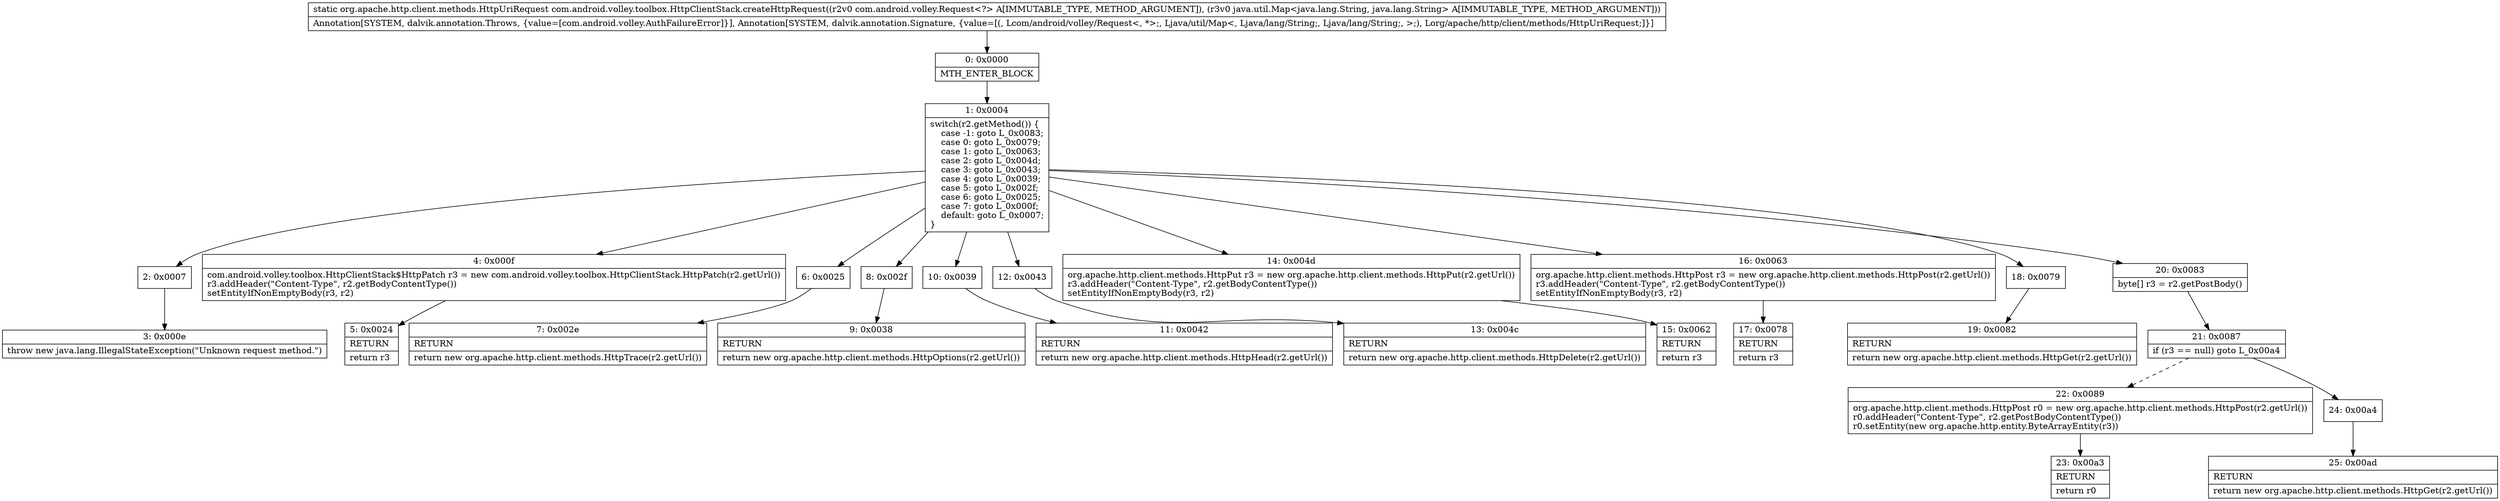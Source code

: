 digraph "CFG forcom.android.volley.toolbox.HttpClientStack.createHttpRequest(Lcom\/android\/volley\/Request;Ljava\/util\/Map;)Lorg\/apache\/http\/client\/methods\/HttpUriRequest;" {
Node_0 [shape=record,label="{0\:\ 0x0000|MTH_ENTER_BLOCK\l}"];
Node_1 [shape=record,label="{1\:\ 0x0004|switch(r2.getMethod()) \{\l    case \-1: goto L_0x0083;\l    case 0: goto L_0x0079;\l    case 1: goto L_0x0063;\l    case 2: goto L_0x004d;\l    case 3: goto L_0x0043;\l    case 4: goto L_0x0039;\l    case 5: goto L_0x002f;\l    case 6: goto L_0x0025;\l    case 7: goto L_0x000f;\l    default: goto L_0x0007;\l\}\l}"];
Node_2 [shape=record,label="{2\:\ 0x0007}"];
Node_3 [shape=record,label="{3\:\ 0x000e|throw new java.lang.IllegalStateException(\"Unknown request method.\")\l}"];
Node_4 [shape=record,label="{4\:\ 0x000f|com.android.volley.toolbox.HttpClientStack$HttpPatch r3 = new com.android.volley.toolbox.HttpClientStack.HttpPatch(r2.getUrl())\lr3.addHeader(\"Content\-Type\", r2.getBodyContentType())\lsetEntityIfNonEmptyBody(r3, r2)\l}"];
Node_5 [shape=record,label="{5\:\ 0x0024|RETURN\l|return r3\l}"];
Node_6 [shape=record,label="{6\:\ 0x0025}"];
Node_7 [shape=record,label="{7\:\ 0x002e|RETURN\l|return new org.apache.http.client.methods.HttpTrace(r2.getUrl())\l}"];
Node_8 [shape=record,label="{8\:\ 0x002f}"];
Node_9 [shape=record,label="{9\:\ 0x0038|RETURN\l|return new org.apache.http.client.methods.HttpOptions(r2.getUrl())\l}"];
Node_10 [shape=record,label="{10\:\ 0x0039}"];
Node_11 [shape=record,label="{11\:\ 0x0042|RETURN\l|return new org.apache.http.client.methods.HttpHead(r2.getUrl())\l}"];
Node_12 [shape=record,label="{12\:\ 0x0043}"];
Node_13 [shape=record,label="{13\:\ 0x004c|RETURN\l|return new org.apache.http.client.methods.HttpDelete(r2.getUrl())\l}"];
Node_14 [shape=record,label="{14\:\ 0x004d|org.apache.http.client.methods.HttpPut r3 = new org.apache.http.client.methods.HttpPut(r2.getUrl())\lr3.addHeader(\"Content\-Type\", r2.getBodyContentType())\lsetEntityIfNonEmptyBody(r3, r2)\l}"];
Node_15 [shape=record,label="{15\:\ 0x0062|RETURN\l|return r3\l}"];
Node_16 [shape=record,label="{16\:\ 0x0063|org.apache.http.client.methods.HttpPost r3 = new org.apache.http.client.methods.HttpPost(r2.getUrl())\lr3.addHeader(\"Content\-Type\", r2.getBodyContentType())\lsetEntityIfNonEmptyBody(r3, r2)\l}"];
Node_17 [shape=record,label="{17\:\ 0x0078|RETURN\l|return r3\l}"];
Node_18 [shape=record,label="{18\:\ 0x0079}"];
Node_19 [shape=record,label="{19\:\ 0x0082|RETURN\l|return new org.apache.http.client.methods.HttpGet(r2.getUrl())\l}"];
Node_20 [shape=record,label="{20\:\ 0x0083|byte[] r3 = r2.getPostBody()\l}"];
Node_21 [shape=record,label="{21\:\ 0x0087|if (r3 == null) goto L_0x00a4\l}"];
Node_22 [shape=record,label="{22\:\ 0x0089|org.apache.http.client.methods.HttpPost r0 = new org.apache.http.client.methods.HttpPost(r2.getUrl())\lr0.addHeader(\"Content\-Type\", r2.getPostBodyContentType())\lr0.setEntity(new org.apache.http.entity.ByteArrayEntity(r3))\l}"];
Node_23 [shape=record,label="{23\:\ 0x00a3|RETURN\l|return r0\l}"];
Node_24 [shape=record,label="{24\:\ 0x00a4}"];
Node_25 [shape=record,label="{25\:\ 0x00ad|RETURN\l|return new org.apache.http.client.methods.HttpGet(r2.getUrl())\l}"];
MethodNode[shape=record,label="{static org.apache.http.client.methods.HttpUriRequest com.android.volley.toolbox.HttpClientStack.createHttpRequest((r2v0 com.android.volley.Request\<?\> A[IMMUTABLE_TYPE, METHOD_ARGUMENT]), (r3v0 java.util.Map\<java.lang.String, java.lang.String\> A[IMMUTABLE_TYPE, METHOD_ARGUMENT]))  | Annotation[SYSTEM, dalvik.annotation.Throws, \{value=[com.android.volley.AuthFailureError]\}], Annotation[SYSTEM, dalvik.annotation.Signature, \{value=[(, Lcom\/android\/volley\/Request\<, *\>;, Ljava\/util\/Map\<, Ljava\/lang\/String;, Ljava\/lang\/String;, \>;), Lorg\/apache\/http\/client\/methods\/HttpUriRequest;]\}]\l}"];
MethodNode -> Node_0;
Node_0 -> Node_1;
Node_1 -> Node_2;
Node_1 -> Node_4;
Node_1 -> Node_6;
Node_1 -> Node_8;
Node_1 -> Node_10;
Node_1 -> Node_12;
Node_1 -> Node_14;
Node_1 -> Node_16;
Node_1 -> Node_18;
Node_1 -> Node_20;
Node_2 -> Node_3;
Node_4 -> Node_5;
Node_6 -> Node_7;
Node_8 -> Node_9;
Node_10 -> Node_11;
Node_12 -> Node_13;
Node_14 -> Node_15;
Node_16 -> Node_17;
Node_18 -> Node_19;
Node_20 -> Node_21;
Node_21 -> Node_22[style=dashed];
Node_21 -> Node_24;
Node_22 -> Node_23;
Node_24 -> Node_25;
}

